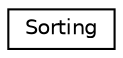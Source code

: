 digraph "Graphical Class Hierarchy"
{
 // LATEX_PDF_SIZE
  edge [fontname="Helvetica",fontsize="10",labelfontname="Helvetica",labelfontsize="10"];
  node [fontname="Helvetica",fontsize="10",shape=record];
  rankdir="LR";
  Node0 [label="Sorting",height=0.2,width=0.4,color="black", fillcolor="white", style="filled",URL="$classSorting.html",tooltip=" "];
}
